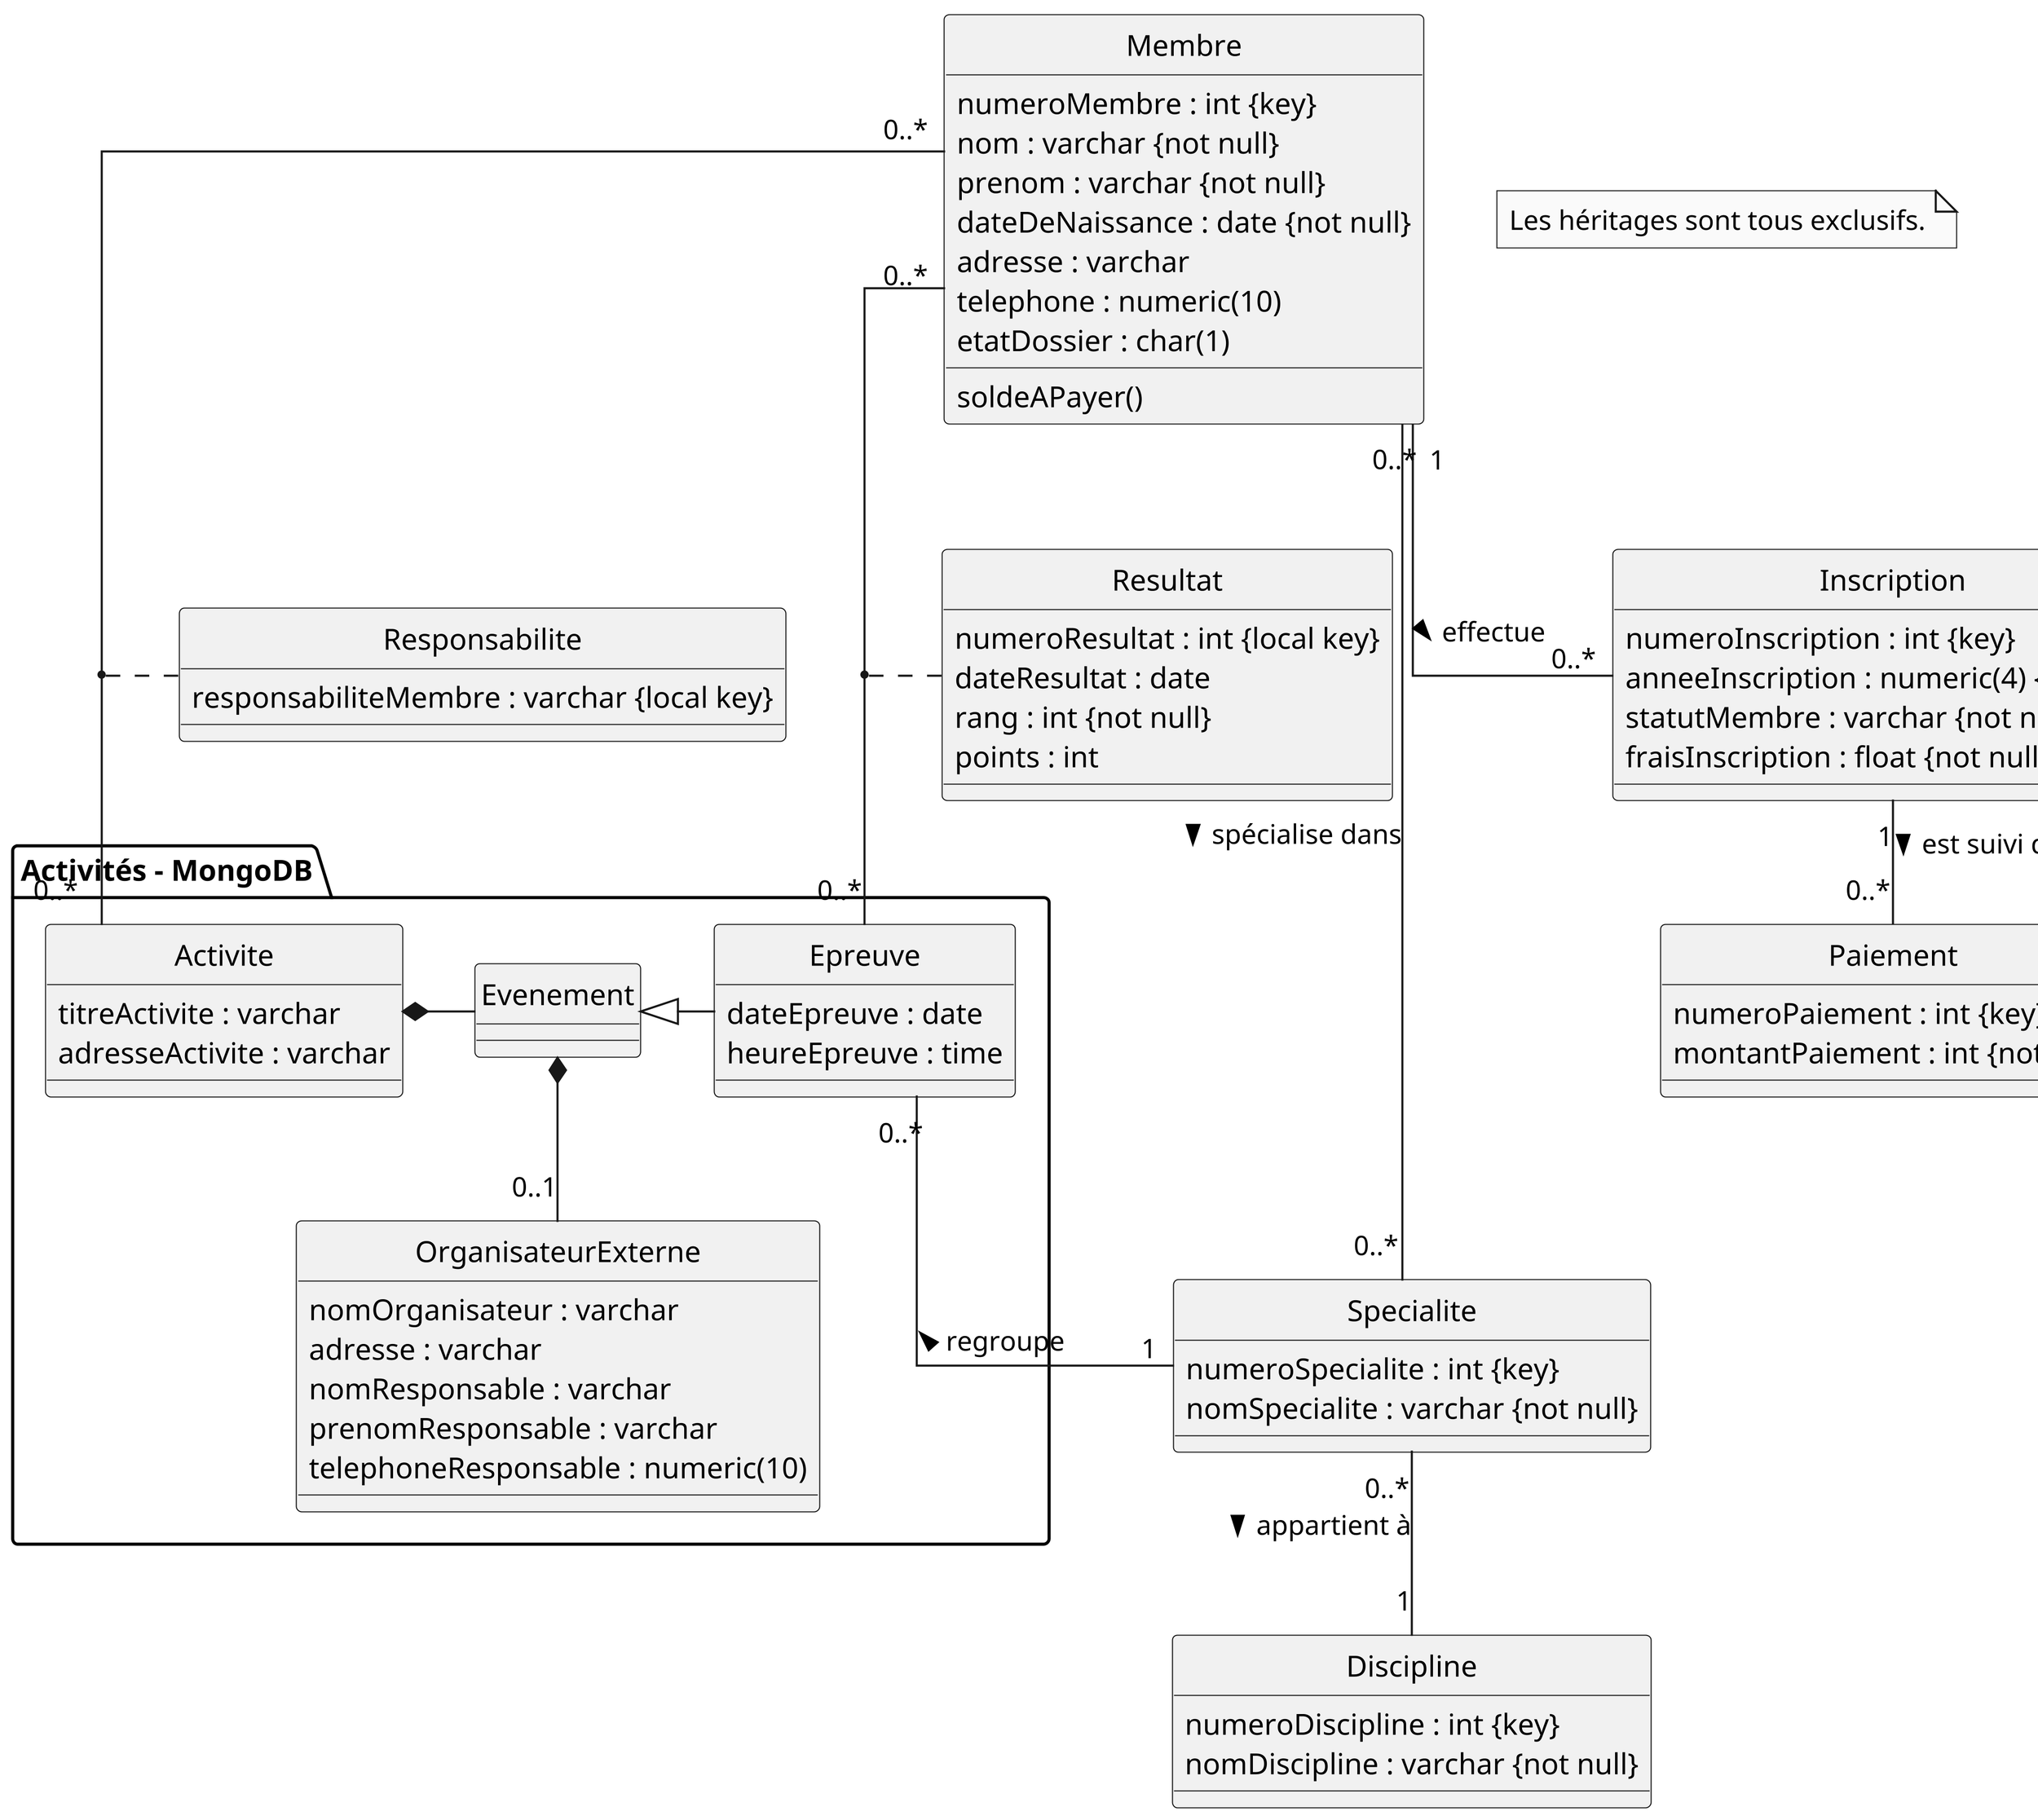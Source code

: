 @startuml
skinparam linetype ortho
skinparam monochrome true
skinparam dpi 400
hide circle

package "Activités - MongoDB" {
class Evenement{
}

Evenement *-- "0..1" OrganisateurExterne

Evenement  <|- Epreuve
Activite *- Evenement

class Epreuve{
dateEpreuve : date
heureEpreuve : time
}

class Activite{
titreActivite : varchar
adresseActivite : varchar
}

class OrganisateurExterne{
nomOrganisateur : varchar
adresse : varchar
nomResponsable : varchar
prenomResponsable : varchar
{field} telephoneResponsable : numeric(10)
}

}


class Discipline{
numeroDiscipline : int {key}
nomDiscipline : varchar {not null}
}

Epreuve "0..*" -- "1" Specialite : < regroupe

class Specialite {
numeroSpecialite : int {key}
nomSpecialite : varchar {not null}
}

class Paiement{
numeroPaiement : int {key}
montantPaiement : int {not null}
}

Membre "0..*" -- "0..*" Activite 
    (Membre,Activite) .. Responsabilite
    
Membre "0..*" -- "0..*" Epreuve 
    (Membre,Epreuve) .. Resultat
    
Membre "1" -- "0..*" Inscription : effectue >

Membre "0..*" -- "0..*" Specialite : spécialise dans >

Inscription "1" -- "0..*" Paiement : est suivi de >

Specialite "0..*" -- "1" Discipline : appartient à >

class Resultat{
numeroResultat : int {local key}
dateResultat : date
rang : int {not null}
points : int
}

class Inscription{
numeroInscription : int {key}
{field} anneeInscription : numeric(4) {not null}
statutMembre : varchar {not null}
fraisInscription : float {not null}
}
 
class Responsabilite{
	responsabiliteMembre : varchar {local key}
}

class Membre{
numeroMembre : int {key}
nom : varchar {not null}
prenom : varchar {not null}
dateDeNaissance : date {not null}
adresse : varchar 
{field} telephone : numeric(10)
{field} etatDossier : char(1)
soldeAPayer()
}




note as notExcl 
	Les héritages sont tous exclusifs.
end note


@enduml
